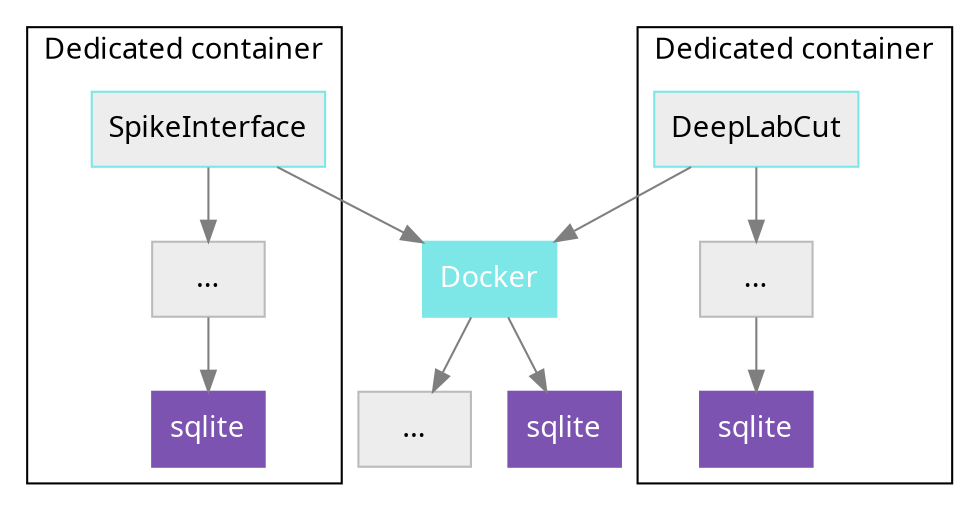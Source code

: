 digraph graphname {
    size="10,26";
    rankdir="TB";
    graph [pad="0.07", fontname = "sans"];
    node [fontname ="sans", fillcolor=grey93, style=filled, color="#BBBBBB", shape=box];
    edge [fontname ="sans", color=gray50];
    docker[label="Docker", fillcolor="#7DE6E6", fontcolor="#FFFFFF", color="#7DE6E6"];
    docker_deps[label="..."];
    docker_sqlite[label="sqlite", fillcolor="#7c53b0", color="#7c53b0", fontcolor="#FFFFFF"];
    si[label="SpikeInterface", color="#7DE6E6"];
    si_deps[label="..."];
    si_sqlite[label="sqlite", fillcolor="#7c53b0", color="#7c53b0", fontcolor="#FFFFFF"];
    dlc[label="DeepLabCut", color="#7DE6E6"];
    dlc_deps[label="...", fillcolor=grey93];
    dlc_sqlite[label="sqlite", fillcolor="#7c53b0", color="#7c53b0", fontcolor="#FFFFFF"];

    docker -> docker_deps;
    docker -> docker_sqlite;
    si -> docker
    dlc -> docker
    subgraph cluster0 {
        label = "Dedicated container";
        si -> si_deps;
        si_deps -> si_sqlite;
    }
    subgraph cluster1 {
        label = "Dedicated container";
        dlc -> dlc_deps;
        dlc_deps -> dlc_sqlite;
    }

    #{rank=same; docker_sqlite; si_sqlite; dlc_sqlite; }
    #{rank=same; docker_deps; si_deps; dlc_deps; }
}
